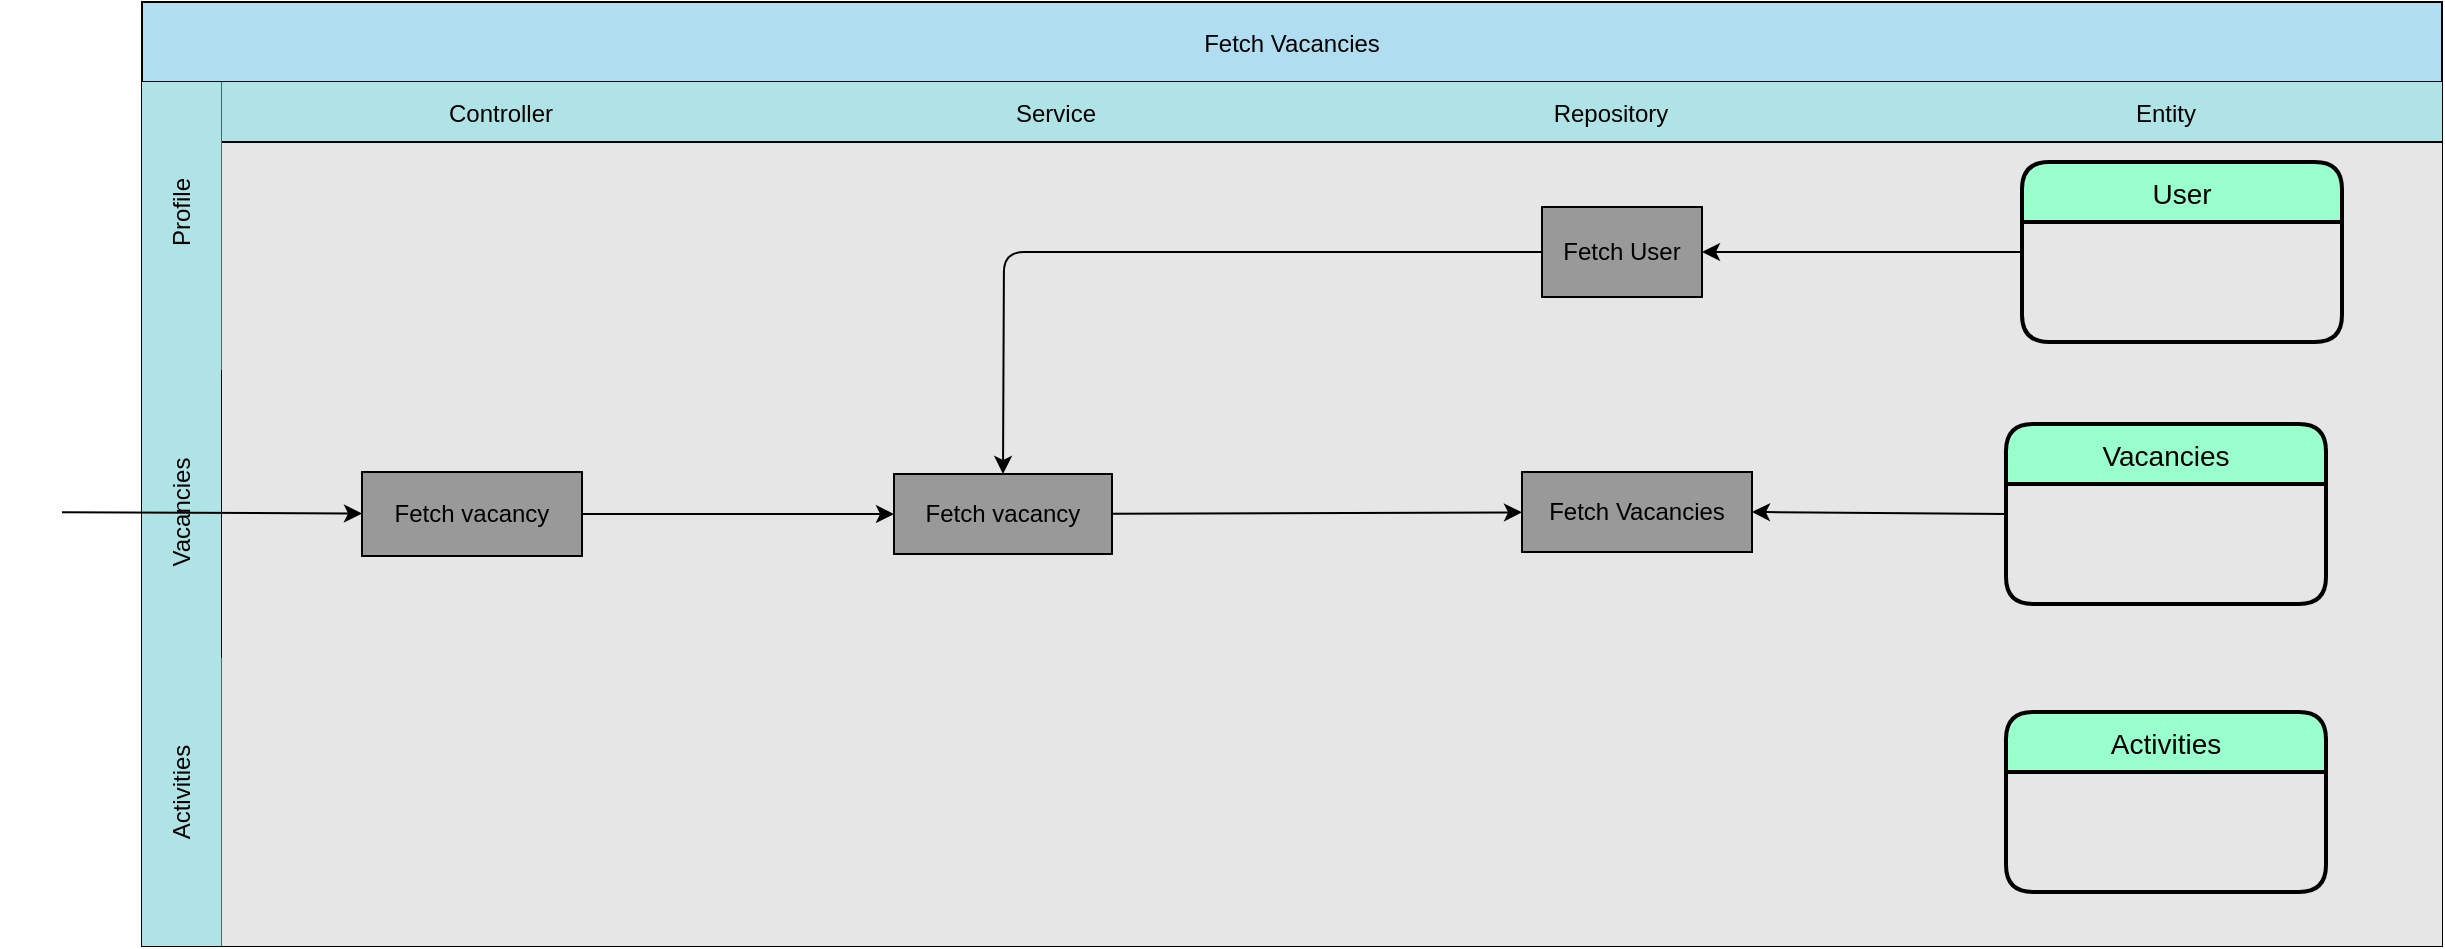 <mxfile>
    <diagram id="4XiuDQvZh3iweiEhm6Ks" name="Page-1">
        <mxGraphModel dx="1563" dy="1671" grid="1" gridSize="10" guides="1" tooltips="1" connect="1" arrows="1" fold="1" page="1" pageScale="1" pageWidth="850" pageHeight="1100" math="0" shadow="0">
            <root>
                <mxCell id="0"/>
                <mxCell id="1" parent="0"/>
                <mxCell id="2" value="Fetch Vacancies" style="shape=table;childLayout=tableLayout;startSize=40;collapsible=0;recursiveResize=0;expand=0;fillColor=#b1ddf0;strokeColor=#000000;fontColor=#000000;" parent="1" vertex="1">
                    <mxGeometry x="-60" y="-10" width="1150" height="472" as="geometry"/>
                </mxCell>
                <mxCell id="3" value="" style="shape=tableRow;horizontal=0;swimlaneHead=0;swimlaneBody=0;top=0;left=0;bottom=0;right=0;dropTarget=0;fontStyle=0;fillColor=#b0e3e6;points=[[0,0.5],[1,0.5]];portConstraint=eastwest;startSize=40;collapsible=0;recursiveResize=0;expand=0;strokeColor=#0e8088;fontColor=#000000;" parent="2" vertex="1">
                    <mxGeometry y="40" width="1150" height="144" as="geometry"/>
                </mxCell>
                <mxCell id="4" value="Controller" style="swimlane;swimlaneHead=0;swimlaneBody=0;fontStyle=0;connectable=0;fillColor=#b0e3e6;startSize=30;collapsible=0;recursiveResize=0;expand=0;strokeColor=#000000;fontColor=#000000;swimlaneFillColor=#E6E6E6;" parent="3" vertex="1">
                    <mxGeometry x="40" width="279" height="144" as="geometry">
                        <mxRectangle width="279" height="144" as="alternateBounds"/>
                    </mxGeometry>
                </mxCell>
                <mxCell id="5" value="Service" style="swimlane;swimlaneHead=0;swimlaneBody=0;fontStyle=0;connectable=0;fillColor=#b0e3e6;startSize=30;collapsible=0;recursiveResize=0;expand=0;strokeColor=#000000;fontColor=#000000;swimlaneFillColor=#E6E6E6;" parent="3" vertex="1">
                    <mxGeometry x="319" width="276" height="144" as="geometry">
                        <mxRectangle width="276" height="144" as="alternateBounds"/>
                    </mxGeometry>
                </mxCell>
                <mxCell id="6" value="Repository" style="swimlane;swimlaneHead=0;swimlaneBody=0;fontStyle=0;connectable=0;fillColor=#b0e3e6;startSize=30;collapsible=0;recursiveResize=0;expand=0;strokeColor=#000000;fontColor=#000000;swimlaneFillColor=#E6E6E6;" parent="3" vertex="1">
                    <mxGeometry x="595" width="279" height="144" as="geometry">
                        <mxRectangle width="279" height="144" as="alternateBounds"/>
                    </mxGeometry>
                </mxCell>
                <mxCell id="13" value="Fetch User" style="whiteSpace=wrap;html=1;fillColor=#999999;fontColor=#000000;" parent="6" vertex="1">
                    <mxGeometry x="105" y="62.5" width="80" height="45" as="geometry"/>
                </mxCell>
                <mxCell id="7" value="Entity" style="swimlane;swimlaneHead=0;swimlaneBody=0;fontStyle=0;connectable=0;fillColor=#b0e3e6;startSize=30;collapsible=0;recursiveResize=0;expand=0;strokeColor=#000000;fontColor=#000000;swimlaneFillColor=#E6E6E6;" parent="3" vertex="1">
                    <mxGeometry x="874" width="276" height="144" as="geometry">
                        <mxRectangle width="276" height="144" as="alternateBounds"/>
                    </mxGeometry>
                </mxCell>
                <mxCell id="8" value="User" style="swimlane;childLayout=stackLayout;horizontal=1;startSize=30;horizontalStack=0;rounded=1;fontSize=14;fontStyle=0;strokeWidth=2;resizeParent=0;resizeLast=1;shadow=0;dashed=0;align=center;fillColor=#99FFCC;strokeColor=#000000;fontColor=#000000;" parent="7" vertex="1">
                    <mxGeometry x="66" y="40" width="160" height="90" as="geometry"/>
                </mxCell>
                <mxCell id="16" style="edgeStyle=none;html=1;strokeColor=#000000;exitX=0;exitY=0.5;exitDx=0;exitDy=0;" parent="3" source="8" target="13" edge="1">
                    <mxGeometry relative="1" as="geometry"/>
                </mxCell>
                <mxCell id="9" value="" style="shape=tableRow;horizontal=0;swimlaneHead=0;swimlaneBody=0;top=0;left=0;bottom=0;right=0;dropTarget=0;fontStyle=0;fillColor=#b0e3e6;points=[[0,0.5],[1,0.5]];portConstraint=eastwest;startSize=40;collapsible=0;recursiveResize=0;expand=0;strokeColor=#000000;" parent="2" vertex="1">
                    <mxGeometry y="184" width="1150" height="144" as="geometry"/>
                </mxCell>
                <mxCell id="10" value="" style="swimlane;swimlaneHead=0;swimlaneBody=0;fontStyle=0;connectable=0;fillColor=none;startSize=0;collapsible=0;recursiveResize=0;expand=0;swimlaneFillColor=#E6E6E6;strokeColor=#000000;" parent="9" vertex="1">
                    <mxGeometry x="40" width="279" height="144" as="geometry">
                        <mxRectangle width="279" height="144" as="alternateBounds"/>
                    </mxGeometry>
                </mxCell>
                <mxCell id="19" value="&lt;span style=&quot;&quot;&gt;Fetch&amp;nbsp;&lt;/span&gt;vacancy" style="whiteSpace=wrap;html=1;fillColor=#999999;fillStyle=auto;fontColor=#000000;" parent="10" vertex="1">
                    <mxGeometry x="70" y="51" width="110" height="42" as="geometry"/>
                </mxCell>
                <mxCell id="11" value="" style="swimlane;swimlaneHead=0;swimlaneBody=0;fontStyle=0;connectable=0;fillColor=none;startSize=0;collapsible=0;recursiveResize=0;expand=0;swimlaneFillColor=#E6E6E6;strokeColor=#000000;fontColor=#000000;" parent="9" vertex="1">
                    <mxGeometry x="319" width="276" height="144" as="geometry">
                        <mxRectangle width="276" height="144" as="alternateBounds"/>
                    </mxGeometry>
                </mxCell>
                <mxCell id="21" value="&lt;span style=&quot;&quot;&gt;Fetch&amp;nbsp;&lt;/span&gt;vacancy" style="whiteSpace=wrap;html=1;fillColor=#999999;fontColor=#000000;" parent="11" vertex="1">
                    <mxGeometry x="57" y="52" width="109" height="40" as="geometry"/>
                </mxCell>
                <mxCell id="12" value="" style="swimlane;swimlaneHead=0;swimlaneBody=0;fontStyle=0;connectable=0;fillColor=none;startSize=0;collapsible=0;recursiveResize=0;expand=0;swimlaneFillColor=#E6E6E6;strokeColor=#000000;" parent="9" vertex="1">
                    <mxGeometry x="595" width="279" height="144" as="geometry">
                        <mxRectangle width="279" height="144" as="alternateBounds"/>
                    </mxGeometry>
                </mxCell>
                <mxCell id="23" value="&lt;span style=&quot;&quot;&gt;Fetch&amp;nbsp;&lt;/span&gt;Vacancies" style="whiteSpace=wrap;html=1;fillColor=#999999;fontColor=#000000;align=center;" parent="12" vertex="1">
                    <mxGeometry x="95" y="51" width="115" height="40" as="geometry"/>
                </mxCell>
                <mxCell id="14" value="" style="swimlane;swimlaneHead=0;swimlaneBody=0;fontStyle=0;connectable=0;fillColor=none;startSize=0;collapsible=0;recursiveResize=0;expand=0;swimlaneFillColor=#E6E6E6;strokeColor=#000000;" parent="9" vertex="1">
                    <mxGeometry x="874" width="276" height="144" as="geometry">
                        <mxRectangle width="276" height="144" as="alternateBounds"/>
                    </mxGeometry>
                </mxCell>
                <mxCell id="15" value="Vacancies" style="swimlane;childLayout=stackLayout;horizontal=1;startSize=30;horizontalStack=0;rounded=1;fontSize=14;fontStyle=0;strokeWidth=2;resizeParent=0;resizeLast=1;shadow=0;dashed=0;align=center;fillColor=#99FFCC;strokeColor=#000000;fontColor=#000000;" parent="14" vertex="1">
                    <mxGeometry x="58" y="27" width="160" height="90" as="geometry"/>
                </mxCell>
                <mxCell id="27" style="edgeStyle=none;html=1;entryX=0;entryY=0.5;entryDx=0;entryDy=0;strokeColor=#000000;" parent="9" source="19" target="21" edge="1">
                    <mxGeometry relative="1" as="geometry"/>
                </mxCell>
                <mxCell id="26" style="edgeStyle=none;html=1;strokeColor=#000000;" parent="9" source="21" target="23" edge="1">
                    <mxGeometry relative="1" as="geometry"/>
                </mxCell>
                <mxCell id="56" style="edgeStyle=none;html=1;exitX=0;exitY=0.5;exitDx=0;exitDy=0;entryX=1;entryY=0.5;entryDx=0;entryDy=0;strokeColor=#000000;" edge="1" parent="9" source="15" target="23">
                    <mxGeometry relative="1" as="geometry"/>
                </mxCell>
                <mxCell id="17" value="" style="shape=tableRow;horizontal=0;swimlaneHead=0;swimlaneBody=0;top=0;left=0;bottom=0;right=0;dropTarget=0;fontStyle=0;fillColor=#b0e3e6;points=[[0,0.5],[1,0.5]];portConstraint=eastwest;startSize=40;collapsible=0;recursiveResize=0;expand=0;strokeColor=#0e8088;" parent="2" vertex="1">
                    <mxGeometry y="328" width="1150" height="144" as="geometry"/>
                </mxCell>
                <mxCell id="18" value="" style="swimlane;swimlaneHead=0;swimlaneBody=0;fontStyle=0;connectable=0;fillColor=none;startSize=0;collapsible=0;recursiveResize=0;expand=0;swimlaneFillColor=#E6E6E6;strokeColor=#000000;" parent="17" vertex="1">
                    <mxGeometry x="40" width="279" height="144" as="geometry">
                        <mxRectangle width="279" height="144" as="alternateBounds"/>
                    </mxGeometry>
                </mxCell>
                <mxCell id="20" value="" style="swimlane;swimlaneHead=0;swimlaneBody=0;fontStyle=0;connectable=0;fillColor=none;startSize=0;collapsible=0;recursiveResize=0;expand=0;swimlaneFillColor=#E6E6E6;strokeColor=#000000;" parent="17" vertex="1">
                    <mxGeometry x="319" width="276" height="144" as="geometry">
                        <mxRectangle width="276" height="144" as="alternateBounds"/>
                    </mxGeometry>
                </mxCell>
                <mxCell id="22" value="" style="swimlane;swimlaneHead=0;swimlaneBody=0;fontStyle=0;connectable=0;fillColor=none;startSize=0;collapsible=0;recursiveResize=0;expand=0;fontColor=#000000;swimlaneFillColor=#E6E6E6;strokeColor=#000000;" parent="17" vertex="1">
                    <mxGeometry x="595" width="279" height="144" as="geometry">
                        <mxRectangle width="279" height="144" as="alternateBounds"/>
                    </mxGeometry>
                </mxCell>
                <mxCell id="24" value="" style="swimlane;swimlaneHead=0;swimlaneBody=0;fontStyle=0;connectable=0;fillColor=none;startSize=0;collapsible=0;recursiveResize=0;expand=0;swimlaneFillColor=#E6E6E6;strokeColor=#000000;" parent="17" vertex="1">
                    <mxGeometry x="874" width="276" height="144" as="geometry">
                        <mxRectangle width="276" height="144" as="alternateBounds"/>
                    </mxGeometry>
                </mxCell>
                <mxCell id="25" value="Activities" style="swimlane;childLayout=stackLayout;horizontal=1;startSize=30;horizontalStack=0;rounded=1;fontSize=14;fontStyle=0;strokeWidth=2;resizeParent=0;resizeLast=1;shadow=0;dashed=0;align=center;fillColor=#99FFCC;strokeColor=#000000;fontColor=#000000;" parent="24" vertex="1">
                    <mxGeometry x="58" y="27" width="160" height="90" as="geometry"/>
                </mxCell>
                <mxCell id="53" style="edgeStyle=none;html=1;entryX=0.5;entryY=0;entryDx=0;entryDy=0;exitX=0;exitY=0.5;exitDx=0;exitDy=0;strokeColor=#000000;" parent="2" source="13" target="21" edge="1">
                    <mxGeometry relative="1" as="geometry">
                        <Array as="points">
                            <mxPoint x="431" y="125"/>
                        </Array>
                    </mxGeometry>
                </mxCell>
                <mxCell id="44" value="&lt;font color=&quot;#000000&quot;&gt;Profile&lt;/font&gt;" style="text;strokeColor=none;align=center;fillColor=none;html=1;verticalAlign=middle;whiteSpace=wrap;rounded=0;rotation=-90;" parent="1" vertex="1">
                    <mxGeometry x="-70" y="80" width="60" height="30" as="geometry"/>
                </mxCell>
                <mxCell id="45" value="&lt;font color=&quot;#000000&quot;&gt;Vacancies&lt;/font&gt;" style="text;strokeColor=none;align=center;fillColor=none;html=1;verticalAlign=middle;whiteSpace=wrap;rounded=0;rotation=-90;" parent="1" vertex="1">
                    <mxGeometry x="-70" y="230" width="60" height="30" as="geometry"/>
                </mxCell>
                <mxCell id="46" value="&lt;font color=&quot;#000000&quot;&gt;Activities&lt;/font&gt;" style="text;strokeColor=none;align=center;fillColor=none;html=1;verticalAlign=middle;whiteSpace=wrap;rounded=0;rotation=-90;" parent="1" vertex="1">
                    <mxGeometry x="-70" y="370" width="60" height="30" as="geometry"/>
                </mxCell>
                <mxCell id="47" style="edgeStyle=none;html=1;strokeColor=#000000;" parent="1" source="48" target="19" edge="1">
                    <mxGeometry relative="1" as="geometry"/>
                </mxCell>
                <mxCell id="48" value="&lt;font color=&quot;#ffffff&quot;&gt;Actor&lt;/font&gt;" style="shape=umlActor;verticalLabelPosition=bottom;verticalAlign=top;html=1;outlineConnect=0;strokeColor=#FFFFFF;fillColor=none;" parent="1" vertex="1">
                    <mxGeometry x="-130" y="215" width="30" height="60" as="geometry"/>
                </mxCell>
            </root>
        </mxGraphModel>
    </diagram>
</mxfile>